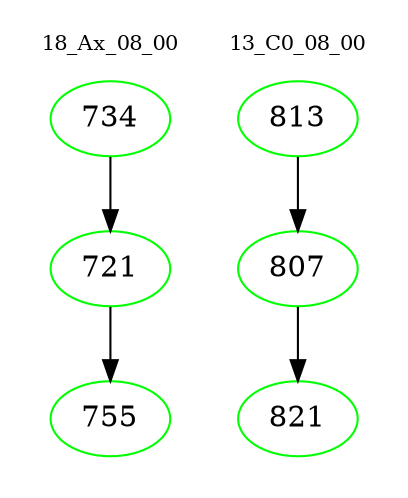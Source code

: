 digraph{
subgraph cluster_0 {
color = white
label = "18_Ax_08_00";
fontsize=10;
T0_734 [label="734", color="green"]
T0_734 -> T0_721 [color="black"]
T0_721 [label="721", color="green"]
T0_721 -> T0_755 [color="black"]
T0_755 [label="755", color="green"]
}
subgraph cluster_1 {
color = white
label = "13_C0_08_00";
fontsize=10;
T1_813 [label="813", color="green"]
T1_813 -> T1_807 [color="black"]
T1_807 [label="807", color="green"]
T1_807 -> T1_821 [color="black"]
T1_821 [label="821", color="green"]
}
}
